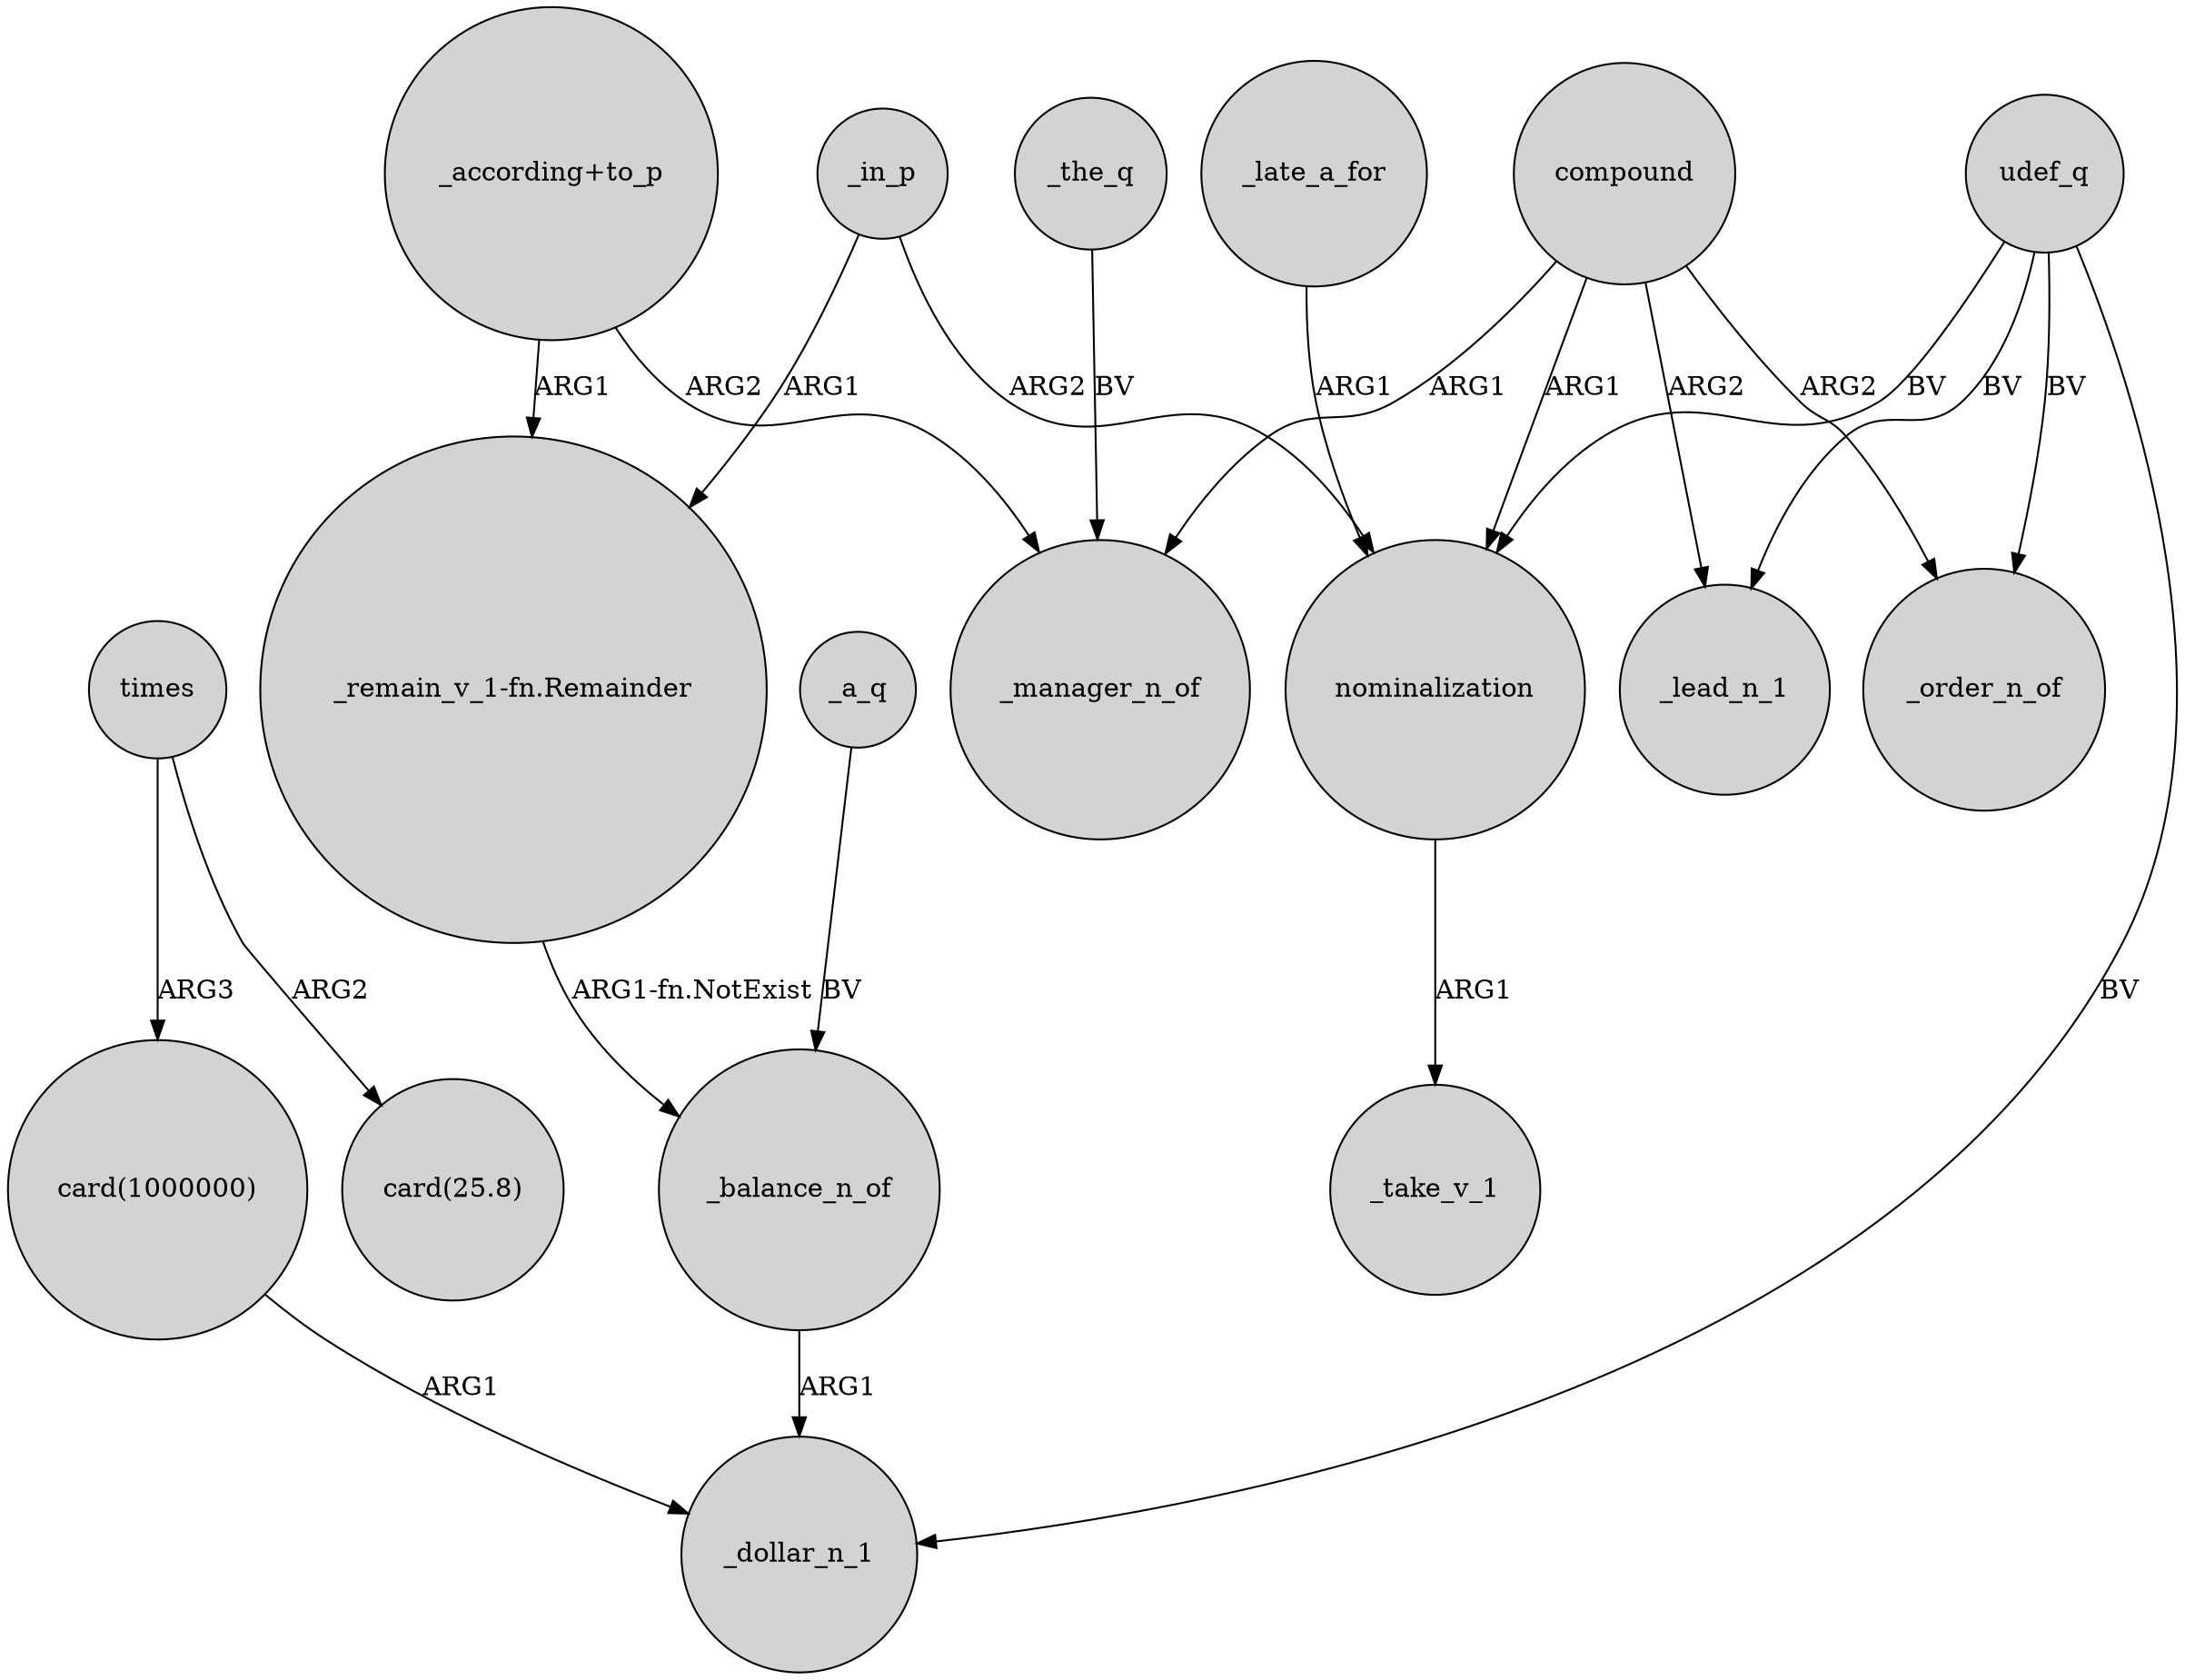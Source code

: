 digraph {
	node [shape=circle style=filled]
	"card(1000000)" -> _dollar_n_1 [label=ARG1]
	"_remain_v_1-fn.Remainder" -> _balance_n_of [label="ARG1-fn.NotExist"]
	"_according+to_p" -> _manager_n_of [label=ARG2]
	_the_q -> _manager_n_of [label=BV]
	compound -> _manager_n_of [label=ARG1]
	udef_q -> _order_n_of [label=BV]
	"_according+to_p" -> "_remain_v_1-fn.Remainder" [label=ARG1]
	_in_p -> "_remain_v_1-fn.Remainder" [label=ARG1]
	nominalization -> _take_v_1 [label=ARG1]
	compound -> _order_n_of [label=ARG2]
	udef_q -> _lead_n_1 [label=BV]
	_a_q -> _balance_n_of [label=BV]
	times -> "card(25.8)" [label=ARG2]
	times -> "card(1000000)" [label=ARG3]
	udef_q -> nominalization [label=BV]
	compound -> _lead_n_1 [label=ARG2]
	_balance_n_of -> _dollar_n_1 [label=ARG1]
	_in_p -> nominalization [label=ARG2]
	compound -> nominalization [label=ARG1]
	_late_a_for -> nominalization [label=ARG1]
	udef_q -> _dollar_n_1 [label=BV]
}
